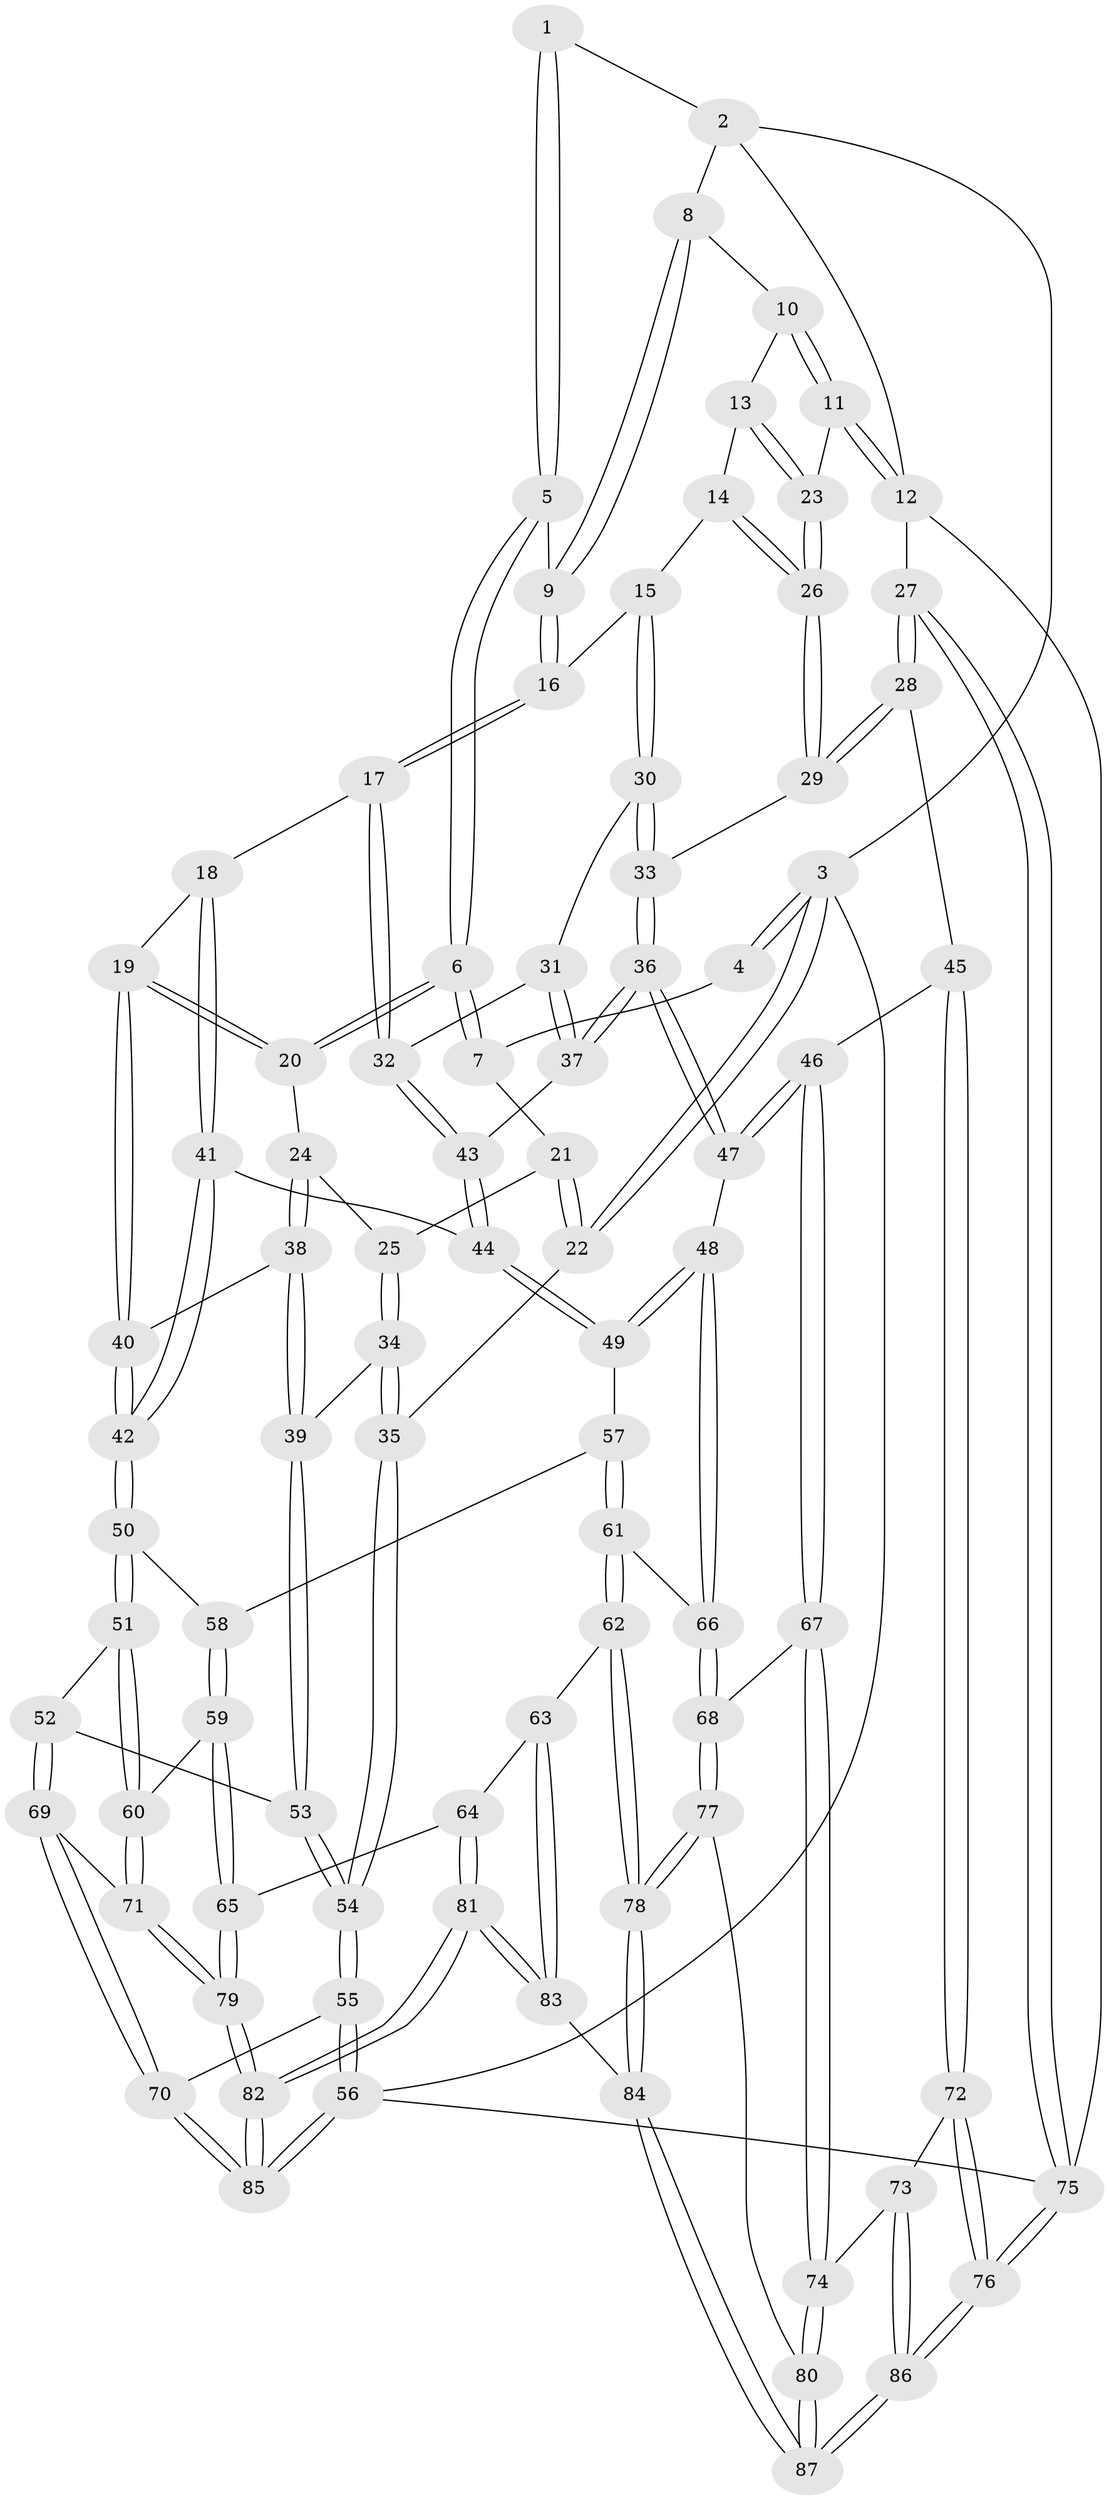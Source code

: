 // Generated by graph-tools (version 1.1) at 2025/51/03/09/25 03:51:04]
// undirected, 87 vertices, 214 edges
graph export_dot {
graph [start="1"]
  node [color=gray90,style=filled];
  1 [pos="+0.5370697129356253+0"];
  2 [pos="+0.7582578674176905+0"];
  3 [pos="+0+0"];
  4 [pos="+0.13101061529991664+0"];
  5 [pos="+0.5453536203986753+0.02722669711683002"];
  6 [pos="+0.3677903025817429+0.23302307801392103"];
  7 [pos="+0.18992873295496+0.12345503205789742"];
  8 [pos="+0.8876680293524012+0.10999790285651079"];
  9 [pos="+0.5825823874610704+0.09904124020482745"];
  10 [pos="+0.8985578702052295+0.13082101019889164"];
  11 [pos="+1+0.15887232215251829"];
  12 [pos="+1+0.17281371474416435"];
  13 [pos="+0.8250135353962359+0.1998861937832006"];
  14 [pos="+0.7412911545592282+0.2395568228239916"];
  15 [pos="+0.7011439863534208+0.2475906805484244"];
  16 [pos="+0.6252475300143527+0.19455371591802653"];
  17 [pos="+0.49248538123480273+0.34393629213201193"];
  18 [pos="+0.4238261802493705+0.3487913784537319"];
  19 [pos="+0.3881337246723524+0.32725395525505674"];
  20 [pos="+0.3747130211915705+0.3096507142909678"];
  21 [pos="+0.150556477261792+0.22210513854099684"];
  22 [pos="+0+0.3262012766823943"];
  23 [pos="+0.9001984717747062+0.32980800966687585"];
  24 [pos="+0.20293735906544416+0.33601739697754807"];
  25 [pos="+0.18014263934948668+0.3089669403793442"];
  26 [pos="+0.8998573532085146+0.4018758805317824"];
  27 [pos="+1+0.5595903806139123"];
  28 [pos="+1+0.5643925790036767"];
  29 [pos="+0.9018443490141458+0.40891457893640365"];
  30 [pos="+0.7008873456427348+0.2907814165134306"];
  31 [pos="+0.6362127862850211+0.3759492042927064"];
  32 [pos="+0.5560060396103507+0.4088978188145734"];
  33 [pos="+0.7490697934713809+0.3971094241713968"];
  34 [pos="+0.03294217111955465+0.3867407233946469"];
  35 [pos="+0+0.32784438551994916"];
  36 [pos="+0.7092930677568324+0.49610863891009455"];
  37 [pos="+0.6805546153461689+0.4857606263243634"];
  38 [pos="+0.19494520066369384+0.45860198886765874"];
  39 [pos="+0.17202017642304263+0.49254741245523853"];
  40 [pos="+0.2974980167715593+0.44431035261356827"];
  41 [pos="+0.4220588837369533+0.5521916962652049"];
  42 [pos="+0.4059164143339323+0.5608185974241159"];
  43 [pos="+0.5686838899499445+0.4827318348438921"];
  44 [pos="+0.5125223065256598+0.56091680469881"];
  45 [pos="+1+0.5768306767268542"];
  46 [pos="+0.8908893461397179+0.6042659927900472"];
  47 [pos="+0.7599074491748928+0.5926904344843658"];
  48 [pos="+0.6904376615515901+0.6456066812460046"];
  49 [pos="+0.5460552332085468+0.602699763348708"];
  50 [pos="+0.38306861342270176+0.5847206187010726"];
  51 [pos="+0.3201352938280093+0.6307180129717826"];
  52 [pos="+0.2348939353179469+0.6303971497118118"];
  53 [pos="+0.16386229741308858+0.5611422436479814"];
  54 [pos="+0+0.6416000902208611"];
  55 [pos="+0+0.7270358746146036"];
  56 [pos="+0+1"];
  57 [pos="+0.521684046611715+0.6986641788394867"];
  58 [pos="+0.4739021102556535+0.7068662257205298"];
  59 [pos="+0.3977137106989006+0.7770969234442305"];
  60 [pos="+0.3881030460321411+0.7730133478668351"];
  61 [pos="+0.5447029677168104+0.743713239660052"];
  62 [pos="+0.488844903083422+0.8250186205707348"];
  63 [pos="+0.4875533011007053+0.8252252828107739"];
  64 [pos="+0.43867930632834773+0.8150232179309981"];
  65 [pos="+0.4256915422271546+0.8052460207120088"];
  66 [pos="+0.6664304095463883+0.7614007203679874"];
  67 [pos="+0.7918611677512906+0.8097340976766016"];
  68 [pos="+0.6668204770136741+0.7626335101694652"];
  69 [pos="+0.18894524715238467+0.7617308517691043"];
  70 [pos="+0.12668627015877978+0.8043258543758214"];
  71 [pos="+0.29312974720252233+0.8372680521165285"];
  72 [pos="+0.9298144513928697+0.7855301659601798"];
  73 [pos="+0.8799195998982852+0.856838206442417"];
  74 [pos="+0.8100276326140223+0.8435252970429507"];
  75 [pos="+1+1"];
  76 [pos="+1+1"];
  77 [pos="+0.6331422367536477+0.8670339156946774"];
  78 [pos="+0.6107942784052072+0.8910899097280816"];
  79 [pos="+0.29233487266831987+0.9759375150604588"];
  80 [pos="+0.7692385638072022+0.906378499992559"];
  81 [pos="+0.3283760198953835+1"];
  82 [pos="+0.2685007910379614+1"];
  83 [pos="+0.45674181116635243+1"];
  84 [pos="+0.5701867637923761+1"];
  85 [pos="+0.203163966590736+1"];
  86 [pos="+1+1"];
  87 [pos="+0.7873851460834225+1"];
  1 -- 2;
  1 -- 5;
  1 -- 5;
  2 -- 3;
  2 -- 8;
  2 -- 12;
  3 -- 4;
  3 -- 4;
  3 -- 22;
  3 -- 22;
  3 -- 56;
  4 -- 7;
  5 -- 6;
  5 -- 6;
  5 -- 9;
  6 -- 7;
  6 -- 7;
  6 -- 20;
  6 -- 20;
  7 -- 21;
  8 -- 9;
  8 -- 9;
  8 -- 10;
  9 -- 16;
  9 -- 16;
  10 -- 11;
  10 -- 11;
  10 -- 13;
  11 -- 12;
  11 -- 12;
  11 -- 23;
  12 -- 27;
  12 -- 75;
  13 -- 14;
  13 -- 23;
  13 -- 23;
  14 -- 15;
  14 -- 26;
  14 -- 26;
  15 -- 16;
  15 -- 30;
  15 -- 30;
  16 -- 17;
  16 -- 17;
  17 -- 18;
  17 -- 32;
  17 -- 32;
  18 -- 19;
  18 -- 41;
  18 -- 41;
  19 -- 20;
  19 -- 20;
  19 -- 40;
  19 -- 40;
  20 -- 24;
  21 -- 22;
  21 -- 22;
  21 -- 25;
  22 -- 35;
  23 -- 26;
  23 -- 26;
  24 -- 25;
  24 -- 38;
  24 -- 38;
  25 -- 34;
  25 -- 34;
  26 -- 29;
  26 -- 29;
  27 -- 28;
  27 -- 28;
  27 -- 75;
  27 -- 75;
  28 -- 29;
  28 -- 29;
  28 -- 45;
  29 -- 33;
  30 -- 31;
  30 -- 33;
  30 -- 33;
  31 -- 32;
  31 -- 37;
  31 -- 37;
  32 -- 43;
  32 -- 43;
  33 -- 36;
  33 -- 36;
  34 -- 35;
  34 -- 35;
  34 -- 39;
  35 -- 54;
  35 -- 54;
  36 -- 37;
  36 -- 37;
  36 -- 47;
  36 -- 47;
  37 -- 43;
  38 -- 39;
  38 -- 39;
  38 -- 40;
  39 -- 53;
  39 -- 53;
  40 -- 42;
  40 -- 42;
  41 -- 42;
  41 -- 42;
  41 -- 44;
  42 -- 50;
  42 -- 50;
  43 -- 44;
  43 -- 44;
  44 -- 49;
  44 -- 49;
  45 -- 46;
  45 -- 72;
  45 -- 72;
  46 -- 47;
  46 -- 47;
  46 -- 67;
  46 -- 67;
  47 -- 48;
  48 -- 49;
  48 -- 49;
  48 -- 66;
  48 -- 66;
  49 -- 57;
  50 -- 51;
  50 -- 51;
  50 -- 58;
  51 -- 52;
  51 -- 60;
  51 -- 60;
  52 -- 53;
  52 -- 69;
  52 -- 69;
  53 -- 54;
  53 -- 54;
  54 -- 55;
  54 -- 55;
  55 -- 56;
  55 -- 56;
  55 -- 70;
  56 -- 85;
  56 -- 85;
  56 -- 75;
  57 -- 58;
  57 -- 61;
  57 -- 61;
  58 -- 59;
  58 -- 59;
  59 -- 60;
  59 -- 65;
  59 -- 65;
  60 -- 71;
  60 -- 71;
  61 -- 62;
  61 -- 62;
  61 -- 66;
  62 -- 63;
  62 -- 78;
  62 -- 78;
  63 -- 64;
  63 -- 83;
  63 -- 83;
  64 -- 65;
  64 -- 81;
  64 -- 81;
  65 -- 79;
  65 -- 79;
  66 -- 68;
  66 -- 68;
  67 -- 68;
  67 -- 74;
  67 -- 74;
  68 -- 77;
  68 -- 77;
  69 -- 70;
  69 -- 70;
  69 -- 71;
  70 -- 85;
  70 -- 85;
  71 -- 79;
  71 -- 79;
  72 -- 73;
  72 -- 76;
  72 -- 76;
  73 -- 74;
  73 -- 86;
  73 -- 86;
  74 -- 80;
  74 -- 80;
  75 -- 76;
  75 -- 76;
  76 -- 86;
  76 -- 86;
  77 -- 78;
  77 -- 78;
  77 -- 80;
  78 -- 84;
  78 -- 84;
  79 -- 82;
  79 -- 82;
  80 -- 87;
  80 -- 87;
  81 -- 82;
  81 -- 82;
  81 -- 83;
  81 -- 83;
  82 -- 85;
  82 -- 85;
  83 -- 84;
  84 -- 87;
  84 -- 87;
  86 -- 87;
  86 -- 87;
}

